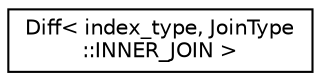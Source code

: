 digraph "Graphical Class Hierarchy"
{
  edge [fontname="Helvetica",fontsize="10",labelfontname="Helvetica",labelfontsize="10"];
  node [fontname="Helvetica",fontsize="10",shape=record];
  rankdir="LR";
  Node0 [label="Diff\< index_type, JoinType\l::INNER_JOIN \>",height=0.2,width=0.4,color="black", fillcolor="white", style="filled",URL="$structDiff_3_01index__type_00_01JoinType_1_1INNER__JOIN_01_4.html"];
}
